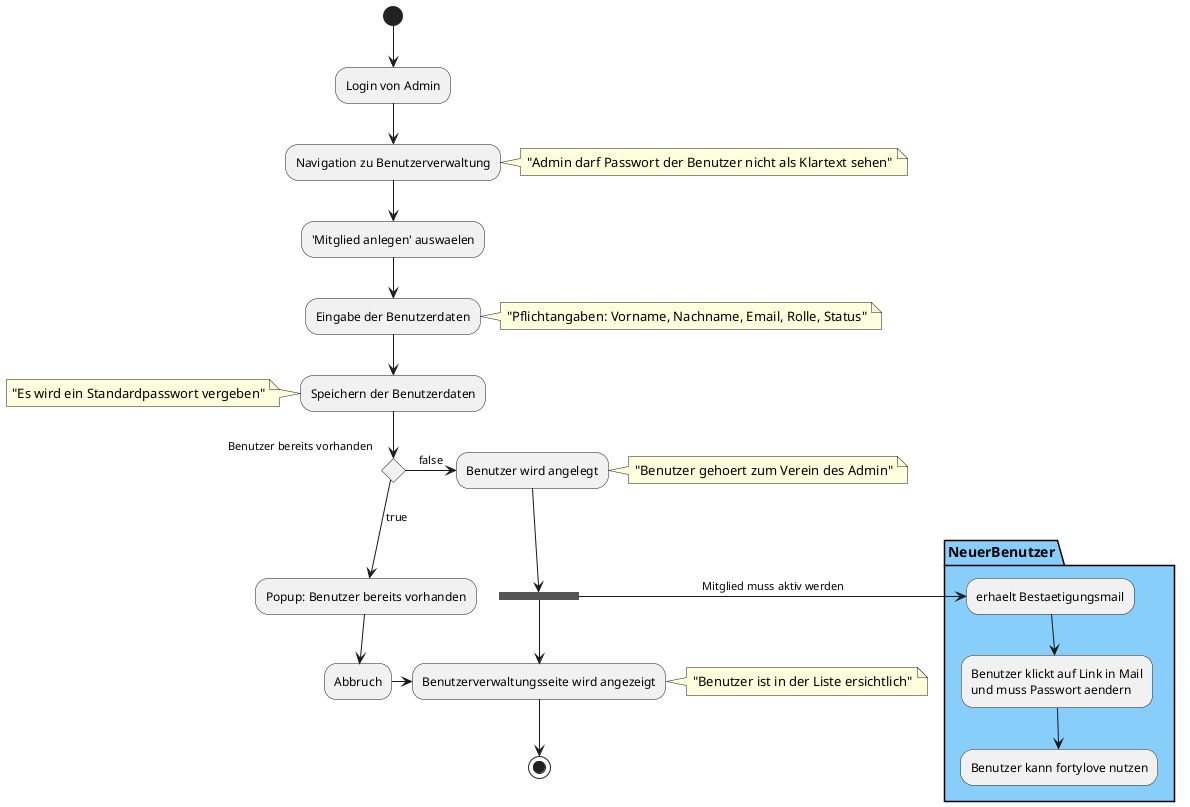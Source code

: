 @startuml
(*) --> "Login von Admin"
--> "Navigation zu Benutzerverwaltung"
note right: "Admin darf Passwort der Benutzer nicht als Klartext sehen"
--> "'Mitglied anlegen' auswaelen"
--> "Eingabe der Benutzerdaten"
note right: "Pflichtangaben: Vorname, Nachname, Email, Rolle, Status"
--> "Speichern der Benutzerdaten"
note left: "Es wird ein Standardpasswort vergeben"


if "Benutzer bereits vorhanden" then
  -->[true] "Popup: Benutzer bereits vorhanden"
  --> "Abbruch"
  -right-> "Benutzerverwaltungsseite wird angezeigt"
else
  ->[false] "Benutzer wird angelegt"
  note right: "Benutzer gehoert zum Verein des Admin"
  --> === S1 ===
  --> "Benutzerverwaltungsseite wird angezeigt"
  note right: "Benutzer ist in der Liste ersichtlich"
  --> (*)
  endif

  partition NeuerBenutzer #LightSkyBlue{
  === S1 === -right->[Mitglied muss aktiv werden] erhaelt Bestaetigungsmail
  --> "Benutzer klickt auf Link in Mail\nund muss Passwort aendern"
  --> "Benutzer kann fortylove nutzen"
  }


@enduml
